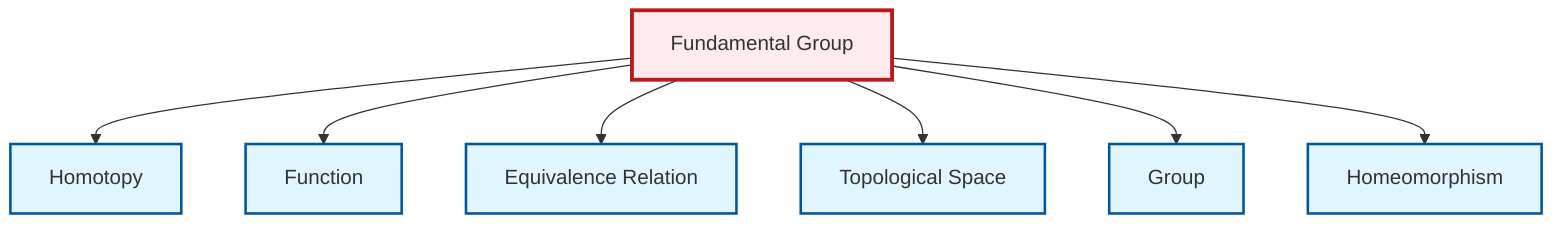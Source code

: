 graph TD
    classDef definition fill:#e1f5fe,stroke:#01579b,stroke-width:2px
    classDef theorem fill:#f3e5f5,stroke:#4a148c,stroke-width:2px
    classDef axiom fill:#fff3e0,stroke:#e65100,stroke-width:2px
    classDef example fill:#e8f5e9,stroke:#1b5e20,stroke-width:2px
    classDef current fill:#ffebee,stroke:#b71c1c,stroke-width:3px
    def-topological-space["Topological Space"]:::definition
    def-function["Function"]:::definition
    def-equivalence-relation["Equivalence Relation"]:::definition
    def-fundamental-group["Fundamental Group"]:::definition
    def-homotopy["Homotopy"]:::definition
    def-homeomorphism["Homeomorphism"]:::definition
    def-group["Group"]:::definition
    def-fundamental-group --> def-homotopy
    def-fundamental-group --> def-function
    def-fundamental-group --> def-equivalence-relation
    def-fundamental-group --> def-topological-space
    def-fundamental-group --> def-group
    def-fundamental-group --> def-homeomorphism
    class def-fundamental-group current